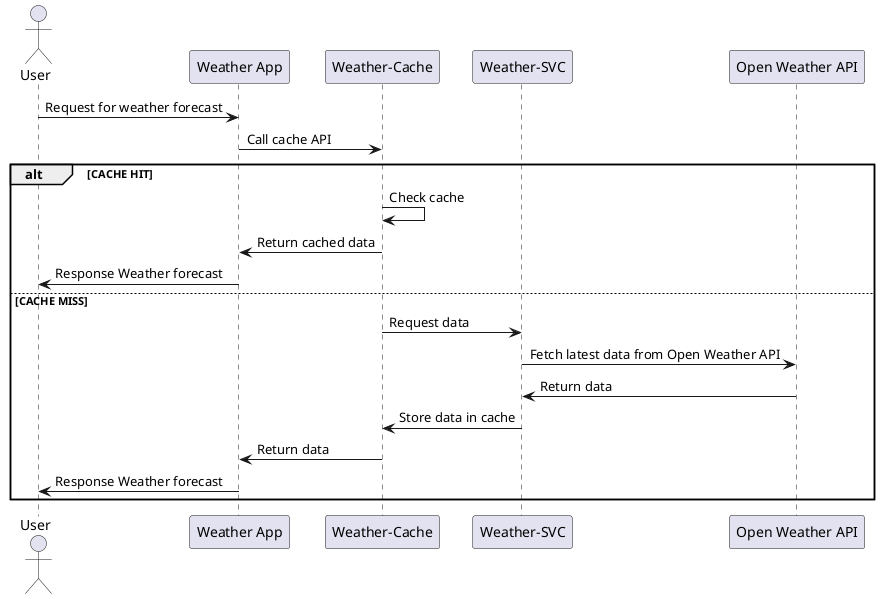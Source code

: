 @startuml
actor User

participant "Weather App" as app
participant "Weather-Cache" as cache
participant "Weather-SVC" as svc
participant "Open Weather API" as api

User -> app: Request for weather forecast
app -> cache: Call cache API

alt CACHE HIT
    cache -> cache: Check cache
    cache -> app: Return cached data
    app -> User: Response Weather forecast
else CACHE MISS
    cache -> svc: Request data
    svc -> api: Fetch latest data from Open Weather API
    api -> svc: Return data
    svc -> cache: Store data in cache
    cache -> app: Return data
    app -> User: Response Weather forecast
end

@enduml
